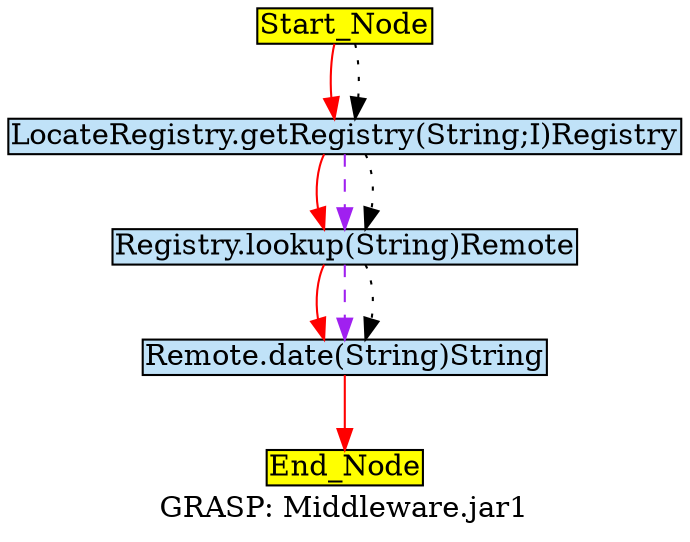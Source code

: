 digraph G {
	graph[label="GRASP: Middleware.jar1"];	node[style=filled,fillcolor ="white",shape=box,margin=0.02,width=0,height=0];
	"Start_Node"[fillcolor ="yellow",style="filled" ];
	"Remote.date(String)String"[fillcolor ="#c0e2f8",style="filled" ];
	"End_Node"[fillcolor ="yellow",style="filled" ];
	"LocateRegistry.getRegistry(String;I)Registry"[fillcolor ="#c0e2f8",style="filled" ];
	"Start_Node"[fillcolor ="yellow",style="filled" ];
	"Registry.lookup(String)Remote"[fillcolor ="#c0e2f8",style="filled" ];
	"Remote.date(String)String" -> "End_Node"[color="red",style=solid];
	"LocateRegistry.getRegistry(String;I)Registry" -> "Registry.lookup(String)Remote"[color="red",style=solid];
	"LocateRegistry.getRegistry(String;I)Registry" -> "Registry.lookup(String)Remote"[color="purple",style=dashed];
	"LocateRegistry.getRegistry(String;I)Registry" -> "Registry.lookup(String)Remote"[color="black",style=dotted];
	"Start_Node" -> "LocateRegistry.getRegistry(String;I)Registry"[color="red",style=solid];
	"Start_Node" -> "LocateRegistry.getRegistry(String;I)Registry"[color="black",style=dotted];
	"Registry.lookup(String)Remote" -> "Remote.date(String)String"[color="red",style=solid];
	"Registry.lookup(String)Remote" -> "Remote.date(String)String"[color="purple",style=dashed];
	"Registry.lookup(String)Remote" -> "Remote.date(String)String"[color="black",style=dotted];
}
